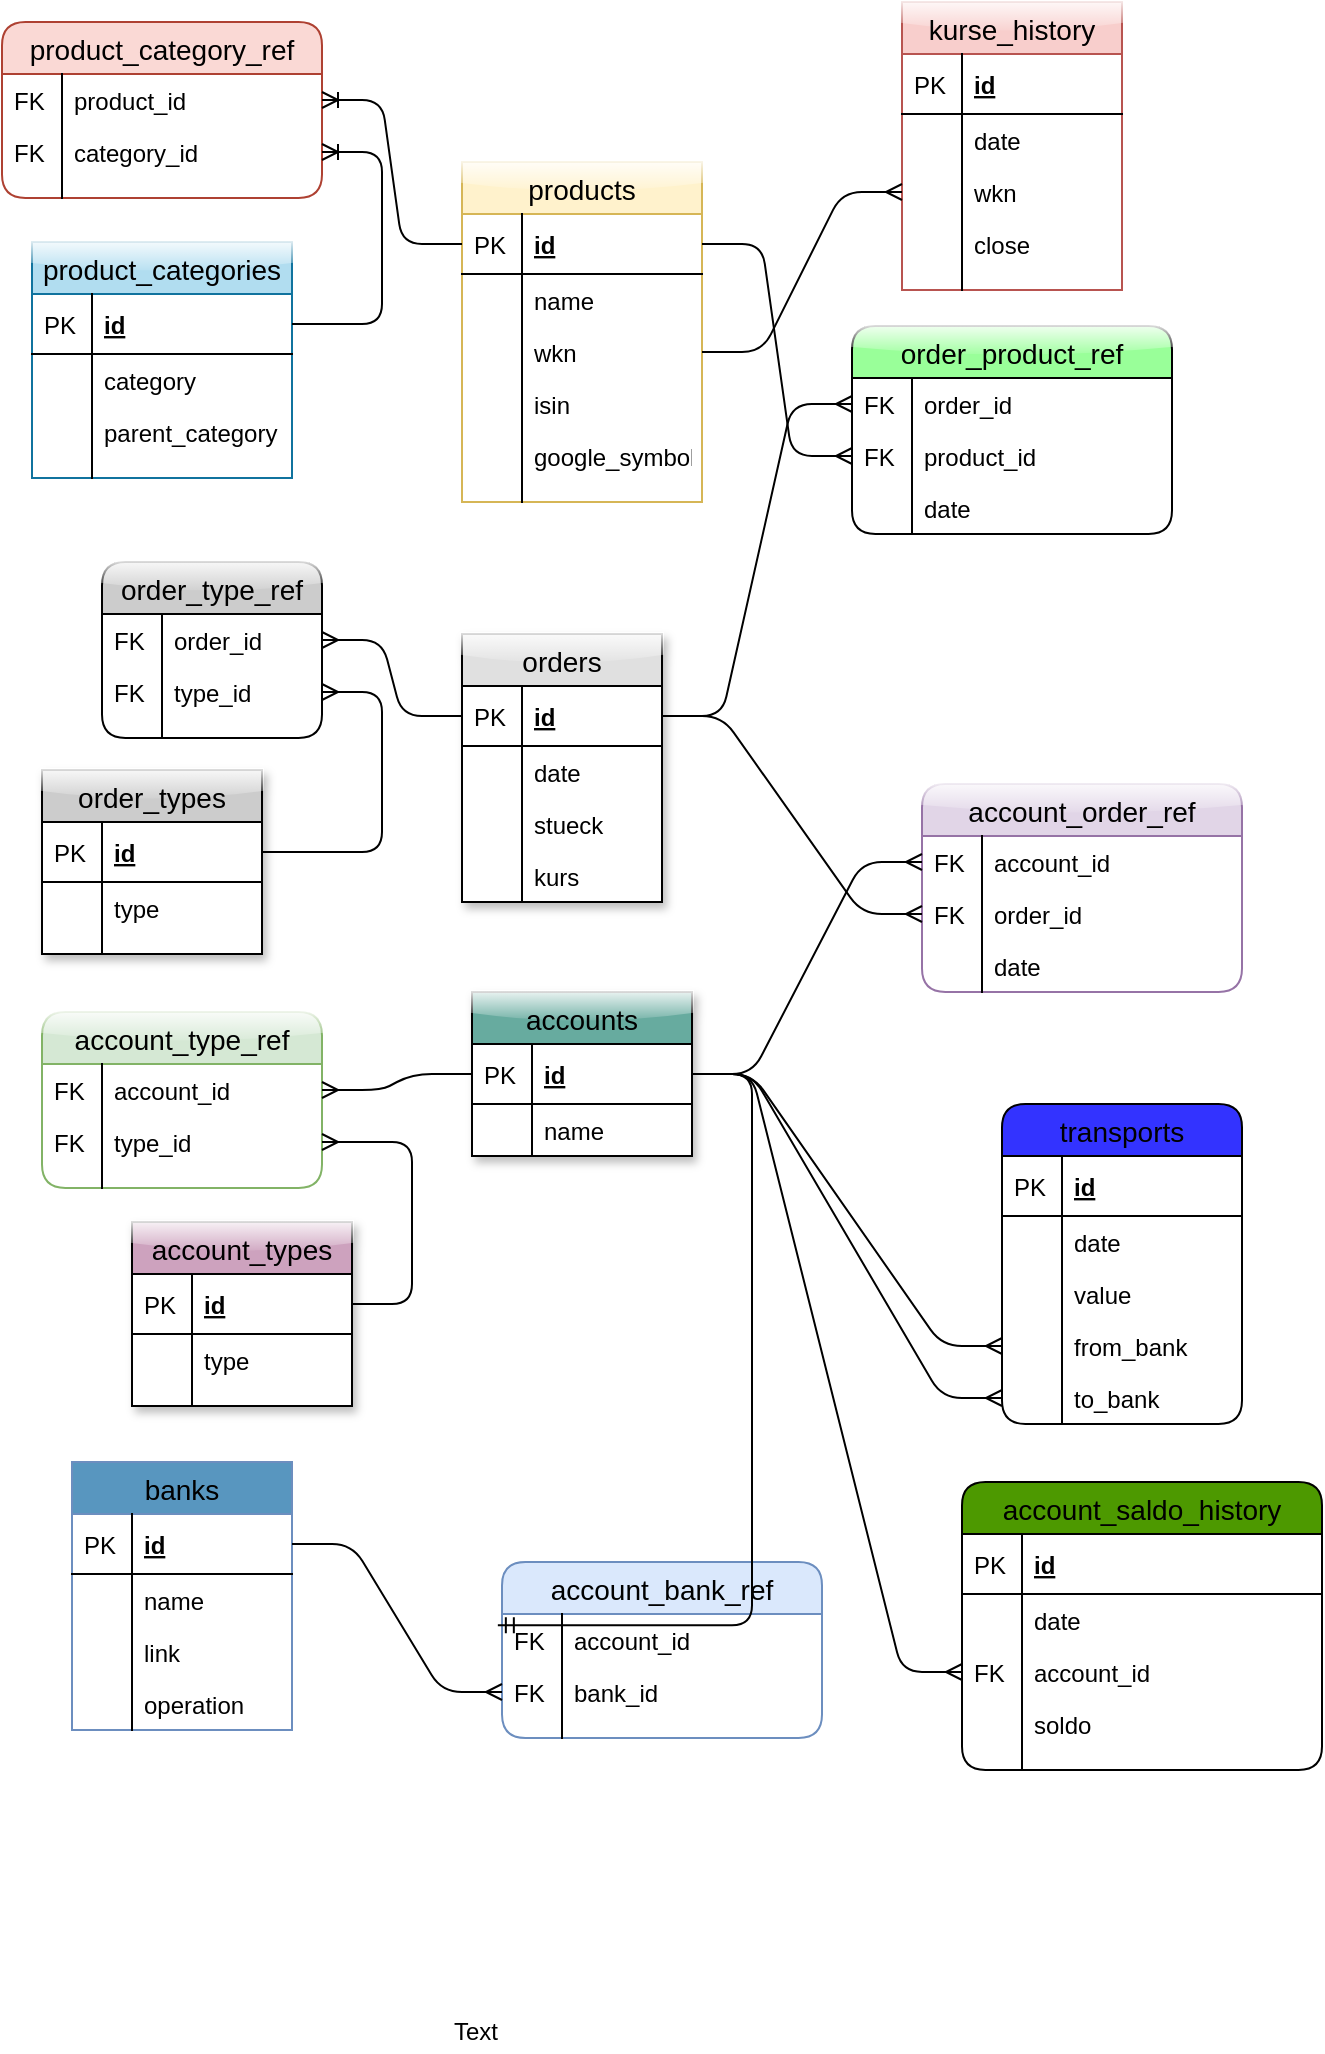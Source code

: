 <mxfile version="12.2.4" pages="1"><diagram id="6hGFLwfOUW9BJ-s0fimq" name="All tables"><mxGraphModel dx="1702" dy="445" grid="1" gridSize="10" guides="1" tooltips="1" connect="1" arrows="1" fold="1" page="1" pageScale="1" pageWidth="827" pageHeight="1169" math="0" shadow="0"><root><mxCell id="0"/><mxCell id="1" parent="0"/><mxCell id="2" value="products" style="swimlane;fontStyle=0;childLayout=stackLayout;horizontal=1;startSize=26;horizontalStack=0;resizeParent=1;resizeParentMax=0;resizeLast=0;collapsible=1;marginBottom=0;align=center;fontSize=14;fillColor=#fff2cc;strokeColor=#d6b656;glass=1;" parent="1" vertex="1"><mxGeometry x="-510" y="100" width="120" height="170" as="geometry"/></mxCell><mxCell id="3" value="id" style="shape=partialRectangle;top=0;left=0;right=0;bottom=1;align=left;verticalAlign=middle;fillColor=none;spacingLeft=34;spacingRight=4;overflow=hidden;rotatable=0;points=[[0,0.5],[1,0.5]];portConstraint=eastwest;dropTarget=0;fontStyle=5;fontSize=12;" parent="2" vertex="1"><mxGeometry y="26" width="120" height="30" as="geometry"/></mxCell><mxCell id="4" value="PK" style="shape=partialRectangle;top=0;left=0;bottom=0;fillColor=none;align=left;verticalAlign=middle;spacingLeft=4;spacingRight=4;overflow=hidden;rotatable=0;points=[];portConstraint=eastwest;part=1;fontSize=12;" parent="3" vertex="1" connectable="0"><mxGeometry width="30" height="30" as="geometry"/></mxCell><mxCell id="5" value="name" style="shape=partialRectangle;top=0;left=0;right=0;bottom=0;align=left;verticalAlign=top;fillColor=none;spacingLeft=34;spacingRight=4;overflow=hidden;rotatable=0;points=[[0,0.5],[1,0.5]];portConstraint=eastwest;dropTarget=0;fontSize=12;" parent="2" vertex="1"><mxGeometry y="56" width="120" height="26" as="geometry"/></mxCell><mxCell id="6" value="" style="shape=partialRectangle;top=0;left=0;bottom=0;fillColor=none;align=left;verticalAlign=top;spacingLeft=4;spacingRight=4;overflow=hidden;rotatable=0;points=[];portConstraint=eastwest;part=1;fontSize=12;" parent="5" vertex="1" connectable="0"><mxGeometry width="30" height="26" as="geometry"/></mxCell><mxCell id="242" value="wkn" style="shape=partialRectangle;top=0;left=0;right=0;bottom=0;align=left;verticalAlign=top;fillColor=none;spacingLeft=34;spacingRight=4;overflow=hidden;rotatable=0;points=[[0,0.5],[1,0.5]];portConstraint=eastwest;dropTarget=0;fontSize=12;" parent="2" vertex="1"><mxGeometry y="82" width="120" height="26" as="geometry"/></mxCell><mxCell id="243" value="" style="shape=partialRectangle;top=0;left=0;bottom=0;fillColor=none;align=left;verticalAlign=top;spacingLeft=4;spacingRight=4;overflow=hidden;rotatable=0;points=[];portConstraint=eastwest;part=1;fontSize=12;" parent="242" vertex="1" connectable="0"><mxGeometry width="30" height="26" as="geometry"/></mxCell><mxCell id="7" value="isin" style="shape=partialRectangle;top=0;left=0;right=0;bottom=0;align=left;verticalAlign=top;fillColor=none;spacingLeft=34;spacingRight=4;overflow=hidden;rotatable=0;points=[[0,0.5],[1,0.5]];portConstraint=eastwest;dropTarget=0;fontSize=12;" parent="2" vertex="1"><mxGeometry y="108" width="120" height="26" as="geometry"/></mxCell><mxCell id="8" value="" style="shape=partialRectangle;top=0;left=0;bottom=0;fillColor=none;align=left;verticalAlign=top;spacingLeft=4;spacingRight=4;overflow=hidden;rotatable=0;points=[];portConstraint=eastwest;part=1;fontSize=12;" parent="7" vertex="1" connectable="0"><mxGeometry width="30" height="26" as="geometry"/></mxCell><mxCell id="9" value="google_symbol" style="shape=partialRectangle;top=0;left=0;right=0;bottom=0;align=left;verticalAlign=top;fillColor=none;spacingLeft=34;spacingRight=4;overflow=hidden;rotatable=0;points=[[0,0.5],[1,0.5]];portConstraint=eastwest;dropTarget=0;fontSize=12;" parent="2" vertex="1"><mxGeometry y="134" width="120" height="26" as="geometry"/></mxCell><mxCell id="10" value="" style="shape=partialRectangle;top=0;left=0;bottom=0;fillColor=none;align=left;verticalAlign=top;spacingLeft=4;spacingRight=4;overflow=hidden;rotatable=0;points=[];portConstraint=eastwest;part=1;fontSize=12;" parent="9" vertex="1" connectable="0"><mxGeometry width="30" height="26" as="geometry"/></mxCell><mxCell id="11" value="" style="shape=partialRectangle;top=0;left=0;right=0;bottom=0;align=left;verticalAlign=top;fillColor=none;spacingLeft=34;spacingRight=4;overflow=hidden;rotatable=0;points=[[0,0.5],[1,0.5]];portConstraint=eastwest;dropTarget=0;fontSize=12;" parent="2" vertex="1"><mxGeometry y="160" width="120" height="10" as="geometry"/></mxCell><mxCell id="12" value="" style="shape=partialRectangle;top=0;left=0;bottom=0;fillColor=none;align=left;verticalAlign=top;spacingLeft=4;spacingRight=4;overflow=hidden;rotatable=0;points=[];portConstraint=eastwest;part=1;fontSize=12;" parent="11" vertex="1" connectable="0"><mxGeometry width="30" height="10" as="geometry"/></mxCell><mxCell id="22" value="product_categories" style="swimlane;fontStyle=0;childLayout=stackLayout;horizontal=1;startSize=26;fillColor=#b1ddf0;horizontalStack=0;resizeParent=1;resizeParentMax=0;resizeLast=0;collapsible=1;marginBottom=0;swimlaneFillColor=#ffffff;align=center;fontSize=14;strokeColor=#10739e;glass=1;" parent="1" vertex="1"><mxGeometry x="-725" y="140" width="130" height="118" as="geometry"/></mxCell><mxCell id="23" value="id" style="shape=partialRectangle;top=0;left=0;right=0;bottom=1;align=left;verticalAlign=middle;fillColor=none;spacingLeft=34;spacingRight=4;overflow=hidden;rotatable=0;points=[[0,0.5],[1,0.5]];portConstraint=eastwest;dropTarget=0;fontStyle=5;fontSize=12;" parent="22" vertex="1"><mxGeometry y="26" width="130" height="30" as="geometry"/></mxCell><mxCell id="24" value="PK" style="shape=partialRectangle;top=0;left=0;bottom=0;fillColor=none;align=left;verticalAlign=middle;spacingLeft=4;spacingRight=4;overflow=hidden;rotatable=0;points=[];portConstraint=eastwest;part=1;fontSize=12;" parent="23" vertex="1" connectable="0"><mxGeometry width="30" height="30" as="geometry"/></mxCell><mxCell id="25" value="category" style="shape=partialRectangle;top=0;left=0;right=0;bottom=0;align=left;verticalAlign=top;fillColor=none;spacingLeft=34;spacingRight=4;overflow=hidden;rotatable=0;points=[[0,0.5],[1,0.5]];portConstraint=eastwest;dropTarget=0;fontSize=12;" parent="22" vertex="1"><mxGeometry y="56" width="130" height="26" as="geometry"/></mxCell><mxCell id="26" value="" style="shape=partialRectangle;top=0;left=0;bottom=0;fillColor=none;align=left;verticalAlign=top;spacingLeft=4;spacingRight=4;overflow=hidden;rotatable=0;points=[];portConstraint=eastwest;part=1;fontSize=12;" parent="25" vertex="1" connectable="0"><mxGeometry width="30" height="26" as="geometry"/></mxCell><mxCell id="27" value="parent_category" style="shape=partialRectangle;top=0;left=0;right=0;bottom=0;align=left;verticalAlign=top;fillColor=none;spacingLeft=34;spacingRight=4;overflow=hidden;rotatable=0;points=[[0,0.5],[1,0.5]];portConstraint=eastwest;dropTarget=0;fontSize=12;" parent="22" vertex="1"><mxGeometry y="82" width="130" height="26" as="geometry"/></mxCell><mxCell id="28" value="" style="shape=partialRectangle;top=0;left=0;bottom=0;fillColor=none;align=left;verticalAlign=top;spacingLeft=4;spacingRight=4;overflow=hidden;rotatable=0;points=[];portConstraint=eastwest;part=1;fontSize=12;" parent="27" vertex="1" connectable="0"><mxGeometry width="30" height="26" as="geometry"/></mxCell><mxCell id="31" value="" style="shape=partialRectangle;top=0;left=0;right=0;bottom=0;align=left;verticalAlign=top;fillColor=none;spacingLeft=34;spacingRight=4;overflow=hidden;rotatable=0;points=[[0,0.5],[1,0.5]];portConstraint=eastwest;dropTarget=0;fontSize=12;" parent="22" vertex="1"><mxGeometry y="108" width="130" height="10" as="geometry"/></mxCell><mxCell id="32" value="" style="shape=partialRectangle;top=0;left=0;bottom=0;fillColor=none;align=left;verticalAlign=top;spacingLeft=4;spacingRight=4;overflow=hidden;rotatable=0;points=[];portConstraint=eastwest;part=1;fontSize=12;" parent="31" vertex="1" connectable="0"><mxGeometry width="30" height="10" as="geometry"/></mxCell><mxCell id="64" value="product_category_ref" style="swimlane;fontStyle=0;childLayout=stackLayout;horizontal=1;startSize=26;fillColor=#fad9d5;horizontalStack=0;resizeParent=1;resizeParentMax=0;resizeLast=0;collapsible=1;marginBottom=0;swimlaneFillColor=#ffffff;align=center;fontSize=14;rounded=1;comic=0;strokeColor=#ae4132;" parent="1" vertex="1"><mxGeometry x="-740" y="30" width="160" height="88" as="geometry"/></mxCell><mxCell id="67" value="product_id" style="shape=partialRectangle;top=0;left=0;right=0;bottom=0;align=left;verticalAlign=top;fillColor=none;spacingLeft=34;spacingRight=4;overflow=hidden;rotatable=0;points=[[0,0.5],[1,0.5]];portConstraint=eastwest;dropTarget=0;fontSize=12;" parent="64" vertex="1"><mxGeometry y="26" width="160" height="26" as="geometry"/></mxCell><mxCell id="68" value="FK" style="shape=partialRectangle;top=0;left=0;bottom=0;fillColor=none;align=left;verticalAlign=top;spacingLeft=4;spacingRight=4;overflow=hidden;rotatable=0;points=[];portConstraint=eastwest;part=1;fontSize=12;" parent="67" vertex="1" connectable="0"><mxGeometry width="30" height="26" as="geometry"/></mxCell><mxCell id="69" value="category_id" style="shape=partialRectangle;top=0;left=0;right=0;bottom=0;align=left;verticalAlign=top;fillColor=none;spacingLeft=34;spacingRight=4;overflow=hidden;rotatable=0;points=[[0,0.5],[1,0.5]];portConstraint=eastwest;dropTarget=0;fontSize=12;" parent="64" vertex="1"><mxGeometry y="52" width="160" height="26" as="geometry"/></mxCell><mxCell id="70" value="FK" style="shape=partialRectangle;top=0;left=0;bottom=0;fillColor=none;align=left;verticalAlign=top;spacingLeft=4;spacingRight=4;overflow=hidden;rotatable=0;points=[];portConstraint=eastwest;part=1;fontSize=12;" parent="69" vertex="1" connectable="0"><mxGeometry width="30" height="26" as="geometry"/></mxCell><mxCell id="73" value="" style="shape=partialRectangle;top=0;left=0;right=0;bottom=0;align=left;verticalAlign=top;fillColor=none;spacingLeft=34;spacingRight=4;overflow=hidden;rotatable=0;points=[[0,0.5],[1,0.5]];portConstraint=eastwest;dropTarget=0;fontSize=12;" parent="64" vertex="1"><mxGeometry y="78" width="160" height="10" as="geometry"/></mxCell><mxCell id="74" value="" style="shape=partialRectangle;top=0;left=0;bottom=0;fillColor=none;align=left;verticalAlign=top;spacingLeft=4;spacingRight=4;overflow=hidden;rotatable=0;points=[];portConstraint=eastwest;part=1;fontSize=12;" parent="73" vertex="1" connectable="0"><mxGeometry width="30" height="10" as="geometry"/></mxCell><mxCell id="77" value="" style="edgeStyle=entityRelationEdgeStyle;fontSize=12;html=1;endArrow=ERoneToMany;" parent="1" source="23" target="69" edge="1"><mxGeometry width="100" height="100" relative="1" as="geometry"><mxPoint x="-690" y="730" as="sourcePoint"/><mxPoint x="-590" y="630" as="targetPoint"/></mxGeometry></mxCell><mxCell id="79" value="" style="edgeStyle=entityRelationEdgeStyle;fontSize=12;html=1;endArrow=ERoneToMany;" parent="1" source="3" target="67" edge="1"><mxGeometry width="100" height="100" relative="1" as="geometry"><mxPoint x="-550" y="350" as="sourcePoint"/><mxPoint x="-450" y="250" as="targetPoint"/></mxGeometry></mxCell><mxCell id="121" value="orders" style="swimlane;fontStyle=0;childLayout=stackLayout;horizontal=1;startSize=26;fillColor=#e0e0e0;horizontalStack=0;resizeParent=1;resizeParentMax=0;resizeLast=0;collapsible=1;marginBottom=0;swimlaneFillColor=#ffffff;align=center;fontSize=14;rounded=0;glass=1;comic=0;shadow=1;" parent="1" vertex="1"><mxGeometry x="-510" y="336" width="100" height="134" as="geometry"/></mxCell><mxCell id="122" value="id" style="shape=partialRectangle;top=0;left=0;right=0;bottom=1;align=left;verticalAlign=middle;fillColor=none;spacingLeft=34;spacingRight=4;overflow=hidden;rotatable=0;points=[[0,0.5],[1,0.5]];portConstraint=eastwest;dropTarget=0;fontStyle=5;fontSize=12;" parent="121" vertex="1"><mxGeometry y="26" width="100" height="30" as="geometry"/></mxCell><mxCell id="123" value="PK" style="shape=partialRectangle;top=0;left=0;bottom=0;fillColor=none;align=left;verticalAlign=middle;spacingLeft=4;spacingRight=4;overflow=hidden;rotatable=0;points=[];portConstraint=eastwest;part=1;fontSize=12;" parent="122" vertex="1" connectable="0"><mxGeometry width="30" height="30" as="geometry"/></mxCell><mxCell id="124" value="date" style="shape=partialRectangle;top=0;left=0;right=0;bottom=0;align=left;verticalAlign=top;fillColor=none;spacingLeft=34;spacingRight=4;overflow=hidden;rotatable=0;points=[[0,0.5],[1,0.5]];portConstraint=eastwest;dropTarget=0;fontSize=12;" parent="121" vertex="1"><mxGeometry y="56" width="100" height="26" as="geometry"/></mxCell><mxCell id="125" value="" style="shape=partialRectangle;top=0;left=0;bottom=0;fillColor=none;align=left;verticalAlign=top;spacingLeft=4;spacingRight=4;overflow=hidden;rotatable=0;points=[];portConstraint=eastwest;part=1;fontSize=12;" parent="124" vertex="1" connectable="0"><mxGeometry width="30" height="26" as="geometry"/></mxCell><mxCell id="126" value="stueck" style="shape=partialRectangle;top=0;left=0;right=0;bottom=0;align=left;verticalAlign=top;fillColor=none;spacingLeft=34;spacingRight=4;overflow=hidden;rotatable=0;points=[[0,0.5],[1,0.5]];portConstraint=eastwest;dropTarget=0;fontSize=12;" parent="121" vertex="1"><mxGeometry y="82" width="100" height="26" as="geometry"/></mxCell><mxCell id="127" value="" style="shape=partialRectangle;top=0;left=0;bottom=0;fillColor=none;align=left;verticalAlign=top;spacingLeft=4;spacingRight=4;overflow=hidden;rotatable=0;points=[];portConstraint=eastwest;part=1;fontSize=12;" parent="126" vertex="1" connectable="0"><mxGeometry width="30" height="26" as="geometry"/></mxCell><mxCell id="128" value="kurs" style="shape=partialRectangle;top=0;left=0;right=0;bottom=0;align=left;verticalAlign=top;fillColor=none;spacingLeft=34;spacingRight=4;overflow=hidden;rotatable=0;points=[[0,0.5],[1,0.5]];portConstraint=eastwest;dropTarget=0;fontSize=12;" parent="121" vertex="1"><mxGeometry y="108" width="100" height="26" as="geometry"/></mxCell><mxCell id="129" value="" style="shape=partialRectangle;top=0;left=0;bottom=0;fillColor=none;align=left;verticalAlign=top;spacingLeft=4;spacingRight=4;overflow=hidden;rotatable=0;points=[];portConstraint=eastwest;part=1;fontSize=12;" parent="128" vertex="1" connectable="0"><mxGeometry width="30" height="26" as="geometry"/></mxCell><mxCell id="132" value="accounts" style="swimlane;fontStyle=0;childLayout=stackLayout;horizontal=1;startSize=26;fillColor=#67AB9F;horizontalStack=0;resizeParent=1;resizeParentMax=0;resizeLast=0;collapsible=1;marginBottom=0;swimlaneFillColor=#ffffff;align=center;fontSize=14;rounded=0;shadow=1;glass=1;comic=0;" parent="1" vertex="1"><mxGeometry x="-505" y="515" width="110" height="82" as="geometry"/></mxCell><mxCell id="133" value="id" style="shape=partialRectangle;top=0;left=0;right=0;bottom=1;align=left;verticalAlign=middle;fillColor=none;spacingLeft=34;spacingRight=4;overflow=hidden;rotatable=0;points=[[0,0.5],[1,0.5]];portConstraint=eastwest;dropTarget=0;fontStyle=5;fontSize=12;" parent="132" vertex="1"><mxGeometry y="26" width="110" height="30" as="geometry"/></mxCell><mxCell id="134" value="PK" style="shape=partialRectangle;top=0;left=0;bottom=0;fillColor=none;align=left;verticalAlign=middle;spacingLeft=4;spacingRight=4;overflow=hidden;rotatable=0;points=[];portConstraint=eastwest;part=1;fontSize=12;" parent="133" vertex="1" connectable="0"><mxGeometry width="30" height="30" as="geometry"/></mxCell><mxCell id="135" value="name" style="shape=partialRectangle;top=0;left=0;right=0;bottom=0;align=left;verticalAlign=top;fillColor=none;spacingLeft=34;spacingRight=4;overflow=hidden;rotatable=0;points=[[0,0.5],[1,0.5]];portConstraint=eastwest;dropTarget=0;fontSize=12;" parent="132" vertex="1"><mxGeometry y="56" width="110" height="26" as="geometry"/></mxCell><mxCell id="136" value="" style="shape=partialRectangle;top=0;left=0;bottom=0;fillColor=none;align=left;verticalAlign=top;spacingLeft=4;spacingRight=4;overflow=hidden;rotatable=0;points=[];portConstraint=eastwest;part=1;fontSize=12;" parent="135" vertex="1" connectable="0"><mxGeometry width="30" height="26" as="geometry"/></mxCell><mxCell id="143" value="account_types" style="swimlane;fontStyle=0;childLayout=stackLayout;horizontal=1;startSize=26;fillColor=#CDA2BE;horizontalStack=0;resizeParent=1;resizeParentMax=0;resizeLast=0;collapsible=1;marginBottom=0;swimlaneFillColor=#ffffff;align=center;fontSize=14;rounded=0;shadow=1;glass=1;comic=0;" parent="1" vertex="1"><mxGeometry x="-675" y="630" width="110" height="92" as="geometry"/></mxCell><mxCell id="144" value="id" style="shape=partialRectangle;top=0;left=0;right=0;bottom=1;align=left;verticalAlign=middle;fillColor=none;spacingLeft=34;spacingRight=4;overflow=hidden;rotatable=0;points=[[0,0.5],[1,0.5]];portConstraint=eastwest;dropTarget=0;fontStyle=5;fontSize=12;" parent="143" vertex="1"><mxGeometry y="26" width="110" height="30" as="geometry"/></mxCell><mxCell id="145" value="PK" style="shape=partialRectangle;top=0;left=0;bottom=0;fillColor=none;align=left;verticalAlign=middle;spacingLeft=4;spacingRight=4;overflow=hidden;rotatable=0;points=[];portConstraint=eastwest;part=1;fontSize=12;" parent="144" vertex="1" connectable="0"><mxGeometry width="30" height="30" as="geometry"/></mxCell><mxCell id="146" value="type" style="shape=partialRectangle;top=0;left=0;right=0;bottom=0;align=left;verticalAlign=top;fillColor=none;spacingLeft=34;spacingRight=4;overflow=hidden;rotatable=0;points=[[0,0.5],[1,0.5]];portConstraint=eastwest;dropTarget=0;fontSize=12;" parent="143" vertex="1"><mxGeometry y="56" width="110" height="26" as="geometry"/></mxCell><mxCell id="147" value="" style="shape=partialRectangle;top=0;left=0;bottom=0;fillColor=none;align=left;verticalAlign=top;spacingLeft=4;spacingRight=4;overflow=hidden;rotatable=0;points=[];portConstraint=eastwest;part=1;fontSize=12;" parent="146" vertex="1" connectable="0"><mxGeometry width="30" height="26" as="geometry"/></mxCell><mxCell id="152" value="" style="shape=partialRectangle;top=0;left=0;right=0;bottom=0;align=left;verticalAlign=top;fillColor=none;spacingLeft=34;spacingRight=4;overflow=hidden;rotatable=0;points=[[0,0.5],[1,0.5]];portConstraint=eastwest;dropTarget=0;fontSize=12;" parent="143" vertex="1"><mxGeometry y="82" width="110" height="10" as="geometry"/></mxCell><mxCell id="153" value="" style="shape=partialRectangle;top=0;left=0;bottom=0;fillColor=none;align=left;verticalAlign=top;spacingLeft=4;spacingRight=4;overflow=hidden;rotatable=0;points=[];portConstraint=eastwest;part=1;fontSize=12;" parent="152" vertex="1" connectable="0"><mxGeometry width="30" height="10" as="geometry"/></mxCell><mxCell id="154" value="order_types" style="swimlane;fontStyle=0;childLayout=stackLayout;horizontal=1;startSize=26;fillColor=#CCCCCC;horizontalStack=0;resizeParent=1;resizeParentMax=0;resizeLast=0;collapsible=1;marginBottom=0;swimlaneFillColor=#ffffff;align=center;fontSize=14;rounded=0;shadow=1;glass=1;comic=0;" parent="1" vertex="1"><mxGeometry x="-720" y="404" width="110" height="92" as="geometry"/></mxCell><mxCell id="155" value="id" style="shape=partialRectangle;top=0;left=0;right=0;bottom=1;align=left;verticalAlign=middle;fillColor=none;spacingLeft=34;spacingRight=4;overflow=hidden;rotatable=0;points=[[0,0.5],[1,0.5]];portConstraint=eastwest;dropTarget=0;fontStyle=5;fontSize=12;" parent="154" vertex="1"><mxGeometry y="26" width="110" height="30" as="geometry"/></mxCell><mxCell id="156" value="PK" style="shape=partialRectangle;top=0;left=0;bottom=0;fillColor=none;align=left;verticalAlign=middle;spacingLeft=4;spacingRight=4;overflow=hidden;rotatable=0;points=[];portConstraint=eastwest;part=1;fontSize=12;" parent="155" vertex="1" connectable="0"><mxGeometry width="30" height="30" as="geometry"/></mxCell><mxCell id="157" value="type" style="shape=partialRectangle;top=0;left=0;right=0;bottom=0;align=left;verticalAlign=top;fillColor=none;spacingLeft=34;spacingRight=4;overflow=hidden;rotatable=0;points=[[0,0.5],[1,0.5]];portConstraint=eastwest;dropTarget=0;fontSize=12;" parent="154" vertex="1"><mxGeometry y="56" width="110" height="26" as="geometry"/></mxCell><mxCell id="158" value="" style="shape=partialRectangle;top=0;left=0;bottom=0;fillColor=none;align=left;verticalAlign=top;spacingLeft=4;spacingRight=4;overflow=hidden;rotatable=0;points=[];portConstraint=eastwest;part=1;fontSize=12;" parent="157" vertex="1" connectable="0"><mxGeometry width="30" height="26" as="geometry"/></mxCell><mxCell id="163" value="" style="shape=partialRectangle;top=0;left=0;right=0;bottom=0;align=left;verticalAlign=top;fillColor=none;spacingLeft=34;spacingRight=4;overflow=hidden;rotatable=0;points=[[0,0.5],[1,0.5]];portConstraint=eastwest;dropTarget=0;fontSize=12;" parent="154" vertex="1"><mxGeometry y="82" width="110" height="10" as="geometry"/></mxCell><mxCell id="164" value="" style="shape=partialRectangle;top=0;left=0;bottom=0;fillColor=none;align=left;verticalAlign=top;spacingLeft=4;spacingRight=4;overflow=hidden;rotatable=0;points=[];portConstraint=eastwest;part=1;fontSize=12;" parent="163" vertex="1" connectable="0"><mxGeometry width="30" height="10" as="geometry"/></mxCell><mxCell id="175" value="order_product_ref" style="swimlane;fontStyle=0;childLayout=stackLayout;horizontal=1;startSize=26;fillColor=#99FF99;horizontalStack=0;resizeParent=1;resizeParentMax=0;resizeLast=0;collapsible=1;marginBottom=0;swimlaneFillColor=#ffffff;align=center;fontSize=14;rounded=1;glass=1;" parent="1" vertex="1"><mxGeometry x="-315" y="182" width="160" height="104" as="geometry"/></mxCell><mxCell id="180" value="order_id" style="shape=partialRectangle;top=0;left=0;right=0;bottom=0;align=left;verticalAlign=top;fillColor=none;spacingLeft=34;spacingRight=4;overflow=hidden;rotatable=0;points=[[0,0.5],[1,0.5]];portConstraint=eastwest;dropTarget=0;fontSize=12;" parent="175" vertex="1"><mxGeometry y="26" width="160" height="26" as="geometry"/></mxCell><mxCell id="181" value="FK" style="shape=partialRectangle;top=0;left=0;bottom=0;fillColor=none;align=left;verticalAlign=top;spacingLeft=4;spacingRight=4;overflow=hidden;rotatable=0;points=[];portConstraint=eastwest;part=1;fontSize=12;" parent="180" vertex="1" connectable="0"><mxGeometry width="30" height="26" as="geometry"/></mxCell><mxCell id="182" value="product_id" style="shape=partialRectangle;top=0;left=0;right=0;bottom=0;align=left;verticalAlign=top;fillColor=none;spacingLeft=34;spacingRight=4;overflow=hidden;rotatable=0;points=[[0,0.5],[1,0.5]];portConstraint=eastwest;dropTarget=0;fontSize=12;" parent="175" vertex="1"><mxGeometry y="52" width="160" height="26" as="geometry"/></mxCell><mxCell id="183" value="FK" style="shape=partialRectangle;top=0;left=0;bottom=0;fillColor=none;align=left;verticalAlign=top;spacingLeft=4;spacingRight=4;overflow=hidden;rotatable=0;points=[];portConstraint=eastwest;part=1;fontSize=12;" parent="182" vertex="1" connectable="0"><mxGeometry width="30" height="26" as="geometry"/></mxCell><mxCell id="306" value="date" style="shape=partialRectangle;top=0;left=0;right=0;bottom=0;align=left;verticalAlign=top;fillColor=none;spacingLeft=34;spacingRight=4;overflow=hidden;rotatable=0;points=[[0,0.5],[1,0.5]];portConstraint=eastwest;dropTarget=0;fontSize=12;" parent="175" vertex="1"><mxGeometry y="78" width="160" height="26" as="geometry"/></mxCell><mxCell id="307" value="" style="shape=partialRectangle;top=0;left=0;bottom=0;fillColor=none;align=left;verticalAlign=top;spacingLeft=4;spacingRight=4;overflow=hidden;rotatable=0;points=[];portConstraint=eastwest;part=1;fontSize=12;" parent="306" vertex="1" connectable="0"><mxGeometry width="30" height="26" as="geometry"/></mxCell><mxCell id="188" value="" style="edgeStyle=entityRelationEdgeStyle;fontSize=12;html=1;endArrow=ERmany;" parent="1" source="3" target="182" edge="1"><mxGeometry width="100" height="100" relative="1" as="geometry"><mxPoint x="-740" y="820" as="sourcePoint"/><mxPoint x="-640" y="720" as="targetPoint"/></mxGeometry></mxCell><mxCell id="189" value="" style="edgeStyle=entityRelationEdgeStyle;fontSize=12;html=1;endArrow=ERmany;" parent="1" source="122" target="180" edge="1"><mxGeometry width="100" height="100" relative="1" as="geometry"><mxPoint x="-740" y="820" as="sourcePoint"/><mxPoint x="-640" y="720" as="targetPoint"/></mxGeometry></mxCell><mxCell id="190" value="order_type_ref" style="swimlane;fontStyle=0;childLayout=stackLayout;horizontal=1;startSize=26;fillColor=#CCCCCC;horizontalStack=0;resizeParent=1;resizeParentMax=0;resizeLast=0;collapsible=1;marginBottom=0;swimlaneFillColor=#ffffff;align=center;fontSize=14;rounded=1;shadow=0;glass=1;" parent="1" vertex="1"><mxGeometry x="-690" y="300" width="110" height="88" as="geometry"/></mxCell><mxCell id="193" value="order_id" style="shape=partialRectangle;top=0;left=0;right=0;bottom=0;align=left;verticalAlign=top;fillColor=none;spacingLeft=34;spacingRight=4;overflow=hidden;rotatable=0;points=[[0,0.5],[1,0.5]];portConstraint=eastwest;dropTarget=0;fontSize=12;" parent="190" vertex="1"><mxGeometry y="26" width="110" height="26" as="geometry"/></mxCell><mxCell id="194" value="FK" style="shape=partialRectangle;top=0;left=0;bottom=0;fillColor=none;align=left;verticalAlign=top;spacingLeft=4;spacingRight=4;overflow=hidden;rotatable=0;points=[];portConstraint=eastwest;part=1;fontSize=12;" parent="193" vertex="1" connectable="0"><mxGeometry width="30" height="26" as="geometry"/></mxCell><mxCell id="195" value="type_id" style="shape=partialRectangle;top=0;left=0;right=0;bottom=0;align=left;verticalAlign=top;fillColor=none;spacingLeft=34;spacingRight=4;overflow=hidden;rotatable=0;points=[[0,0.5],[1,0.5]];portConstraint=eastwest;dropTarget=0;fontSize=12;" parent="190" vertex="1"><mxGeometry y="52" width="110" height="26" as="geometry"/></mxCell><mxCell id="196" value="FK" style="shape=partialRectangle;top=0;left=0;bottom=0;fillColor=none;align=left;verticalAlign=top;spacingLeft=4;spacingRight=4;overflow=hidden;rotatable=0;points=[];portConstraint=eastwest;part=1;fontSize=12;" parent="195" vertex="1" connectable="0"><mxGeometry width="30" height="26" as="geometry"/></mxCell><mxCell id="199" value="" style="shape=partialRectangle;top=0;left=0;right=0;bottom=0;align=left;verticalAlign=top;fillColor=none;spacingLeft=34;spacingRight=4;overflow=hidden;rotatable=0;points=[[0,0.5],[1,0.5]];portConstraint=eastwest;dropTarget=0;fontSize=12;" parent="190" vertex="1"><mxGeometry y="78" width="110" height="10" as="geometry"/></mxCell><mxCell id="200" value="" style="shape=partialRectangle;top=0;left=0;bottom=0;fillColor=none;align=left;verticalAlign=top;spacingLeft=4;spacingRight=4;overflow=hidden;rotatable=0;points=[];portConstraint=eastwest;part=1;fontSize=12;" parent="199" vertex="1" connectable="0"><mxGeometry width="30" height="10" as="geometry"/></mxCell><mxCell id="201" value="" style="edgeStyle=entityRelationEdgeStyle;fontSize=12;html=1;endArrow=ERmany;" parent="1" source="122" target="193" edge="1"><mxGeometry width="100" height="100" relative="1" as="geometry"><mxPoint x="-740" y="820" as="sourcePoint"/><mxPoint x="-640" y="720" as="targetPoint"/></mxGeometry></mxCell><mxCell id="202" value="" style="edgeStyle=entityRelationEdgeStyle;fontSize=12;html=1;endArrow=ERmany;" parent="1" source="155" target="195" edge="1"><mxGeometry width="100" height="100" relative="1" as="geometry"><mxPoint x="-740" y="820" as="sourcePoint"/><mxPoint x="-640" y="720" as="targetPoint"/></mxGeometry></mxCell><mxCell id="203" value="account_type_ref" style="swimlane;fontStyle=0;childLayout=stackLayout;horizontal=1;startSize=26;fillColor=#d5e8d4;horizontalStack=0;resizeParent=1;resizeParentMax=0;resizeLast=0;collapsible=1;marginBottom=0;swimlaneFillColor=#ffffff;align=center;fontSize=14;rounded=1;shadow=0;glass=1;strokeColor=#82b366;" parent="1" vertex="1"><mxGeometry x="-720" y="525" width="140" height="88" as="geometry"/></mxCell><mxCell id="206" value="account_id" style="shape=partialRectangle;top=0;left=0;right=0;bottom=0;align=left;verticalAlign=top;fillColor=none;spacingLeft=34;spacingRight=4;overflow=hidden;rotatable=0;points=[[0,0.5],[1,0.5]];portConstraint=eastwest;dropTarget=0;fontSize=12;" parent="203" vertex="1"><mxGeometry y="26" width="140" height="26" as="geometry"/></mxCell><mxCell id="207" value="FK" style="shape=partialRectangle;top=0;left=0;bottom=0;fillColor=none;align=left;verticalAlign=top;spacingLeft=4;spacingRight=4;overflow=hidden;rotatable=0;points=[];portConstraint=eastwest;part=1;fontSize=12;" parent="206" vertex="1" connectable="0"><mxGeometry width="30" height="26" as="geometry"/></mxCell><mxCell id="208" value="type_id" style="shape=partialRectangle;top=0;left=0;right=0;bottom=0;align=left;verticalAlign=top;fillColor=none;spacingLeft=34;spacingRight=4;overflow=hidden;rotatable=0;points=[[0,0.5],[1,0.5]];portConstraint=eastwest;dropTarget=0;fontSize=12;" parent="203" vertex="1"><mxGeometry y="52" width="140" height="26" as="geometry"/></mxCell><mxCell id="209" value="FK" style="shape=partialRectangle;top=0;left=0;bottom=0;fillColor=none;align=left;verticalAlign=top;spacingLeft=4;spacingRight=4;overflow=hidden;rotatable=0;points=[];portConstraint=eastwest;part=1;fontSize=12;" parent="208" vertex="1" connectable="0"><mxGeometry width="30" height="26" as="geometry"/></mxCell><mxCell id="212" value="" style="shape=partialRectangle;top=0;left=0;right=0;bottom=0;align=left;verticalAlign=top;fillColor=none;spacingLeft=34;spacingRight=4;overflow=hidden;rotatable=0;points=[[0,0.5],[1,0.5]];portConstraint=eastwest;dropTarget=0;fontSize=12;" parent="203" vertex="1"><mxGeometry y="78" width="140" height="10" as="geometry"/></mxCell><mxCell id="213" value="" style="shape=partialRectangle;top=0;left=0;bottom=0;fillColor=none;align=left;verticalAlign=top;spacingLeft=4;spacingRight=4;overflow=hidden;rotatable=0;points=[];portConstraint=eastwest;part=1;fontSize=12;" parent="212" vertex="1" connectable="0"><mxGeometry width="30" height="10" as="geometry"/></mxCell><mxCell id="214" value="" style="edgeStyle=entityRelationEdgeStyle;fontSize=12;html=1;endArrow=ERmany;" parent="1" source="133" target="206" edge="1"><mxGeometry width="100" height="100" relative="1" as="geometry"><mxPoint x="-740" y="860" as="sourcePoint"/><mxPoint x="-640" y="760" as="targetPoint"/></mxGeometry></mxCell><mxCell id="215" value="" style="edgeStyle=entityRelationEdgeStyle;fontSize=12;html=1;endArrow=ERmany;" parent="1" source="144" target="208" edge="1"><mxGeometry width="100" height="100" relative="1" as="geometry"><mxPoint x="-740" y="860" as="sourcePoint"/><mxPoint x="-640" y="760" as="targetPoint"/></mxGeometry></mxCell><mxCell id="216" value="account_order_ref" style="swimlane;fontStyle=0;childLayout=stackLayout;horizontal=1;startSize=26;fillColor=#e1d5e7;horizontalStack=0;resizeParent=1;resizeParentMax=0;resizeLast=0;collapsible=1;marginBottom=0;swimlaneFillColor=#ffffff;align=center;fontSize=14;rounded=1;shadow=0;glass=1;strokeColor=#9673a6;" parent="1" vertex="1"><mxGeometry x="-280" y="411" width="160" height="104" as="geometry"/></mxCell><mxCell id="221" value="account_id" style="shape=partialRectangle;top=0;left=0;right=0;bottom=0;align=left;verticalAlign=top;fillColor=none;spacingLeft=34;spacingRight=4;overflow=hidden;rotatable=0;points=[[0,0.5],[1,0.5]];portConstraint=eastwest;dropTarget=0;fontSize=12;" parent="216" vertex="1"><mxGeometry y="26" width="160" height="26" as="geometry"/></mxCell><mxCell id="222" value="FK" style="shape=partialRectangle;top=0;left=0;bottom=0;fillColor=none;align=left;verticalAlign=top;spacingLeft=4;spacingRight=4;overflow=hidden;rotatable=0;points=[];portConstraint=eastwest;part=1;fontSize=12;" parent="221" vertex="1" connectable="0"><mxGeometry width="30" height="26" as="geometry"/></mxCell><mxCell id="223" value="order_id" style="shape=partialRectangle;top=0;left=0;right=0;bottom=0;align=left;verticalAlign=top;fillColor=none;spacingLeft=34;spacingRight=4;overflow=hidden;rotatable=0;points=[[0,0.5],[1,0.5]];portConstraint=eastwest;dropTarget=0;fontSize=12;" parent="216" vertex="1"><mxGeometry y="52" width="160" height="26" as="geometry"/></mxCell><mxCell id="224" value="FK" style="shape=partialRectangle;top=0;left=0;bottom=0;fillColor=none;align=left;verticalAlign=top;spacingLeft=4;spacingRight=4;overflow=hidden;rotatable=0;points=[];portConstraint=eastwest;part=1;fontSize=12;" parent="223" vertex="1" connectable="0"><mxGeometry width="30" height="26" as="geometry"/></mxCell><mxCell id="308" value="date" style="shape=partialRectangle;top=0;left=0;right=0;bottom=0;align=left;verticalAlign=top;fillColor=none;spacingLeft=34;spacingRight=4;overflow=hidden;rotatable=0;points=[[0,0.5],[1,0.5]];portConstraint=eastwest;dropTarget=0;fontSize=12;" parent="216" vertex="1"><mxGeometry y="78" width="160" height="26" as="geometry"/></mxCell><mxCell id="309" value="" style="shape=partialRectangle;top=0;left=0;bottom=0;fillColor=none;align=left;verticalAlign=top;spacingLeft=4;spacingRight=4;overflow=hidden;rotatable=0;points=[];portConstraint=eastwest;part=1;fontSize=12;" parent="308" vertex="1" connectable="0"><mxGeometry width="30" height="26" as="geometry"/></mxCell><mxCell id="227" value="" style="edgeStyle=entityRelationEdgeStyle;fontSize=12;html=1;endArrow=ERmany;" parent="1" source="133" target="221" edge="1"><mxGeometry width="100" height="100" relative="1" as="geometry"><mxPoint x="-740" y="860" as="sourcePoint"/><mxPoint x="-640" y="760" as="targetPoint"/></mxGeometry></mxCell><mxCell id="228" value="" style="edgeStyle=entityRelationEdgeStyle;fontSize=12;html=1;endArrow=ERmany;" parent="1" source="122" target="223" edge="1"><mxGeometry width="100" height="100" relative="1" as="geometry"><mxPoint x="-740" y="860" as="sourcePoint"/><mxPoint x="-640" y="760" as="targetPoint"/></mxGeometry></mxCell><mxCell id="231" value="kurse_history" style="swimlane;fontStyle=0;childLayout=stackLayout;horizontal=1;startSize=26;fillColor=#f8cecc;horizontalStack=0;resizeParent=1;resizeParentMax=0;resizeLast=0;collapsible=1;marginBottom=0;swimlaneFillColor=#ffffff;align=center;fontSize=14;rounded=0;shadow=0;glass=1;strokeColor=#b85450;" parent="1" vertex="1"><mxGeometry x="-290" y="20" width="110" height="144" as="geometry"/></mxCell><mxCell id="232" value="id" style="shape=partialRectangle;top=0;left=0;right=0;bottom=1;align=left;verticalAlign=middle;fillColor=none;spacingLeft=34;spacingRight=4;overflow=hidden;rotatable=0;points=[[0,0.5],[1,0.5]];portConstraint=eastwest;dropTarget=0;fontStyle=5;fontSize=12;" parent="231" vertex="1"><mxGeometry y="26" width="110" height="30" as="geometry"/></mxCell><mxCell id="233" value="PK" style="shape=partialRectangle;top=0;left=0;bottom=0;fillColor=none;align=left;verticalAlign=middle;spacingLeft=4;spacingRight=4;overflow=hidden;rotatable=0;points=[];portConstraint=eastwest;part=1;fontSize=12;" parent="232" vertex="1" connectable="0"><mxGeometry width="30" height="30" as="geometry"/></mxCell><mxCell id="234" value="date" style="shape=partialRectangle;top=0;left=0;right=0;bottom=0;align=left;verticalAlign=top;fillColor=none;spacingLeft=34;spacingRight=4;overflow=hidden;rotatable=0;points=[[0,0.5],[1,0.5]];portConstraint=eastwest;dropTarget=0;fontSize=12;" parent="231" vertex="1"><mxGeometry y="56" width="110" height="26" as="geometry"/></mxCell><mxCell id="235" value="" style="shape=partialRectangle;top=0;left=0;bottom=0;fillColor=none;align=left;verticalAlign=top;spacingLeft=4;spacingRight=4;overflow=hidden;rotatable=0;points=[];portConstraint=eastwest;part=1;fontSize=12;" parent="234" vertex="1" connectable="0"><mxGeometry width="30" height="26" as="geometry"/></mxCell><mxCell id="236" value="wkn" style="shape=partialRectangle;top=0;left=0;right=0;bottom=0;align=left;verticalAlign=top;fillColor=none;spacingLeft=34;spacingRight=4;overflow=hidden;rotatable=0;points=[[0,0.5],[1,0.5]];portConstraint=eastwest;dropTarget=0;fontSize=12;" parent="231" vertex="1"><mxGeometry y="82" width="110" height="26" as="geometry"/></mxCell><mxCell id="237" value="" style="shape=partialRectangle;top=0;left=0;bottom=0;fillColor=none;align=left;verticalAlign=top;spacingLeft=4;spacingRight=4;overflow=hidden;rotatable=0;points=[];portConstraint=eastwest;part=1;fontSize=12;" parent="236" vertex="1" connectable="0"><mxGeometry width="30" height="26" as="geometry"/></mxCell><mxCell id="238" value="close" style="shape=partialRectangle;top=0;left=0;right=0;bottom=0;align=left;verticalAlign=top;fillColor=none;spacingLeft=34;spacingRight=4;overflow=hidden;rotatable=0;points=[[0,0.5],[1,0.5]];portConstraint=eastwest;dropTarget=0;fontSize=12;" parent="231" vertex="1"><mxGeometry y="108" width="110" height="26" as="geometry"/></mxCell><mxCell id="239" value="" style="shape=partialRectangle;top=0;left=0;bottom=0;fillColor=none;align=left;verticalAlign=top;spacingLeft=4;spacingRight=4;overflow=hidden;rotatable=0;points=[];portConstraint=eastwest;part=1;fontSize=12;" parent="238" vertex="1" connectable="0"><mxGeometry width="30" height="26" as="geometry"/></mxCell><mxCell id="240" value="" style="shape=partialRectangle;top=0;left=0;right=0;bottom=0;align=left;verticalAlign=top;fillColor=none;spacingLeft=34;spacingRight=4;overflow=hidden;rotatable=0;points=[[0,0.5],[1,0.5]];portConstraint=eastwest;dropTarget=0;fontSize=12;" parent="231" vertex="1"><mxGeometry y="134" width="110" height="10" as="geometry"/></mxCell><mxCell id="241" value="" style="shape=partialRectangle;top=0;left=0;bottom=0;fillColor=none;align=left;verticalAlign=top;spacingLeft=4;spacingRight=4;overflow=hidden;rotatable=0;points=[];portConstraint=eastwest;part=1;fontSize=12;" parent="240" vertex="1" connectable="0"><mxGeometry width="30" height="10" as="geometry"/></mxCell><mxCell id="244" value="" style="edgeStyle=entityRelationEdgeStyle;fontSize=12;html=1;endArrow=ERmany;" parent="1" source="242" target="236" edge="1"><mxGeometry width="100" height="100" relative="1" as="geometry"><mxPoint x="-150" y="420" as="sourcePoint"/><mxPoint x="-50" y="320" as="targetPoint"/></mxGeometry></mxCell><mxCell id="247" value="banks" style="swimlane;fontStyle=0;childLayout=stackLayout;horizontal=1;startSize=26;fillColor=#5896BF;horizontalStack=0;resizeParent=1;resizeParentMax=0;resizeLast=0;collapsible=1;marginBottom=0;swimlaneFillColor=#ffffff;align=center;fontSize=14;strokeColor=#6c8ebf;" parent="1" vertex="1"><mxGeometry x="-705" y="750" width="110" height="134" as="geometry"/></mxCell><mxCell id="248" value="id" style="shape=partialRectangle;top=0;left=0;right=0;bottom=1;align=left;verticalAlign=middle;fillColor=none;spacingLeft=34;spacingRight=4;overflow=hidden;rotatable=0;points=[[0,0.5],[1,0.5]];portConstraint=eastwest;dropTarget=0;fontStyle=5;fontSize=12;" parent="247" vertex="1"><mxGeometry y="26" width="110" height="30" as="geometry"/></mxCell><mxCell id="249" value="PK" style="shape=partialRectangle;top=0;left=0;bottom=0;fillColor=none;align=left;verticalAlign=middle;spacingLeft=4;spacingRight=4;overflow=hidden;rotatable=0;points=[];portConstraint=eastwest;part=1;fontSize=12;" parent="248" vertex="1" connectable="0"><mxGeometry width="30" height="30" as="geometry"/></mxCell><mxCell id="250" value="name" style="shape=partialRectangle;top=0;left=0;right=0;bottom=0;align=left;verticalAlign=top;fillColor=none;spacingLeft=34;spacingRight=4;overflow=hidden;rotatable=0;points=[[0,0.5],[1,0.5]];portConstraint=eastwest;dropTarget=0;fontSize=12;" parent="247" vertex="1"><mxGeometry y="56" width="110" height="26" as="geometry"/></mxCell><mxCell id="251" value="" style="shape=partialRectangle;top=0;left=0;bottom=0;fillColor=none;align=left;verticalAlign=top;spacingLeft=4;spacingRight=4;overflow=hidden;rotatable=0;points=[];portConstraint=eastwest;part=1;fontSize=12;" parent="250" vertex="1" connectable="0"><mxGeometry width="30" height="26" as="geometry"/></mxCell><mxCell id="252" value="link" style="shape=partialRectangle;top=0;left=0;right=0;bottom=0;align=left;verticalAlign=top;fillColor=none;spacingLeft=34;spacingRight=4;overflow=hidden;rotatable=0;points=[[0,0.5],[1,0.5]];portConstraint=eastwest;dropTarget=0;fontSize=12;" parent="247" vertex="1"><mxGeometry y="82" width="110" height="26" as="geometry"/></mxCell><mxCell id="253" value="" style="shape=partialRectangle;top=0;left=0;bottom=0;fillColor=none;align=left;verticalAlign=top;spacingLeft=4;spacingRight=4;overflow=hidden;rotatable=0;points=[];portConstraint=eastwest;part=1;fontSize=12;" parent="252" vertex="1" connectable="0"><mxGeometry width="30" height="26" as="geometry"/></mxCell><mxCell id="254" value="operation" style="shape=partialRectangle;top=0;left=0;right=0;bottom=0;align=left;verticalAlign=top;fillColor=none;spacingLeft=34;spacingRight=4;overflow=hidden;rotatable=0;points=[[0,0.5],[1,0.5]];portConstraint=eastwest;dropTarget=0;fontSize=12;" parent="247" vertex="1"><mxGeometry y="108" width="110" height="26" as="geometry"/></mxCell><mxCell id="255" value="" style="shape=partialRectangle;top=0;left=0;bottom=0;fillColor=none;align=left;verticalAlign=top;spacingLeft=4;spacingRight=4;overflow=hidden;rotatable=0;points=[];portConstraint=eastwest;part=1;fontSize=12;" parent="254" vertex="1" connectable="0"><mxGeometry width="30" height="26" as="geometry"/></mxCell><mxCell id="264" value="account_bank_ref" style="swimlane;fontStyle=0;childLayout=stackLayout;horizontal=1;startSize=26;fillColor=#dae8fc;horizontalStack=0;resizeParent=1;resizeParentMax=0;resizeLast=0;collapsible=1;marginBottom=0;swimlaneFillColor=#ffffff;align=center;fontSize=14;rounded=1;strokeColor=#6c8ebf;" parent="1" vertex="1"><mxGeometry x="-490" y="800" width="160" height="88" as="geometry"/></mxCell><mxCell id="267" value="account_id" style="shape=partialRectangle;top=0;left=0;right=0;bottom=0;align=left;verticalAlign=top;fillColor=none;spacingLeft=34;spacingRight=4;overflow=hidden;rotatable=0;points=[[0,0.5],[1,0.5]];portConstraint=eastwest;dropTarget=0;fontSize=12;" parent="264" vertex="1"><mxGeometry y="26" width="160" height="26" as="geometry"/></mxCell><mxCell id="268" value="FK" style="shape=partialRectangle;top=0;left=0;bottom=0;fillColor=none;align=left;verticalAlign=top;spacingLeft=4;spacingRight=4;overflow=hidden;rotatable=0;points=[];portConstraint=eastwest;part=1;fontSize=12;" parent="267" vertex="1" connectable="0"><mxGeometry width="30" height="26" as="geometry"/></mxCell><mxCell id="269" value="bank_id" style="shape=partialRectangle;top=0;left=0;right=0;bottom=0;align=left;verticalAlign=top;fillColor=none;spacingLeft=34;spacingRight=4;overflow=hidden;rotatable=0;points=[[0,0.5],[1,0.5]];portConstraint=eastwest;dropTarget=0;fontSize=12;" parent="264" vertex="1"><mxGeometry y="52" width="160" height="26" as="geometry"/></mxCell><mxCell id="270" value="FK" style="shape=partialRectangle;top=0;left=0;bottom=0;fillColor=none;align=left;verticalAlign=top;spacingLeft=4;spacingRight=4;overflow=hidden;rotatable=0;points=[];portConstraint=eastwest;part=1;fontSize=12;" parent="269" vertex="1" connectable="0"><mxGeometry width="30" height="26" as="geometry"/></mxCell><mxCell id="273" value="" style="shape=partialRectangle;top=0;left=0;right=0;bottom=0;align=left;verticalAlign=top;fillColor=none;spacingLeft=34;spacingRight=4;overflow=hidden;rotatable=0;points=[[0,0.5],[1,0.5]];portConstraint=eastwest;dropTarget=0;fontSize=12;" parent="264" vertex="1"><mxGeometry y="78" width="160" height="10" as="geometry"/></mxCell><mxCell id="274" value="" style="shape=partialRectangle;top=0;left=0;bottom=0;fillColor=none;align=left;verticalAlign=top;spacingLeft=4;spacingRight=4;overflow=hidden;rotatable=0;points=[];portConstraint=eastwest;part=1;fontSize=12;" parent="273" vertex="1" connectable="0"><mxGeometry width="30" height="10" as="geometry"/></mxCell><mxCell id="275" value="" style="edgeStyle=entityRelationEdgeStyle;fontSize=12;html=1;endArrow=ERmany;" parent="1" source="248" target="269" edge="1"><mxGeometry width="100" height="100" relative="1" as="geometry"><mxPoint x="-740" y="1070" as="sourcePoint"/><mxPoint x="-640" y="970" as="targetPoint"/></mxGeometry></mxCell><mxCell id="277" value="" style="edgeStyle=entityRelationEdgeStyle;fontSize=12;html=1;endArrow=ERmandOne;entryX=-0.013;entryY=0.218;entryDx=0;entryDy=0;entryPerimeter=0;" parent="1" source="133" target="267" edge="1"><mxGeometry width="100" height="100" relative="1" as="geometry"><mxPoint x="-690" y="900" as="sourcePoint"/><mxPoint x="-590" y="800" as="targetPoint"/></mxGeometry></mxCell><mxCell id="278" value="transports" style="swimlane;fontStyle=0;childLayout=stackLayout;horizontal=1;startSize=26;fillColor=#3333FF;horizontalStack=0;resizeParent=1;resizeParentMax=0;resizeLast=0;collapsible=1;marginBottom=0;swimlaneFillColor=#ffffff;align=center;fontSize=14;rounded=1;" parent="1" vertex="1"><mxGeometry x="-240" y="571" width="120" height="160" as="geometry"/></mxCell><mxCell id="279" value="id" style="shape=partialRectangle;top=0;left=0;right=0;bottom=1;align=left;verticalAlign=middle;fillColor=none;spacingLeft=34;spacingRight=4;overflow=hidden;rotatable=0;points=[[0,0.5],[1,0.5]];portConstraint=eastwest;dropTarget=0;fontStyle=5;fontSize=12;" parent="278" vertex="1"><mxGeometry y="26" width="120" height="30" as="geometry"/></mxCell><mxCell id="280" value="PK" style="shape=partialRectangle;top=0;left=0;bottom=0;fillColor=none;align=left;verticalAlign=middle;spacingLeft=4;spacingRight=4;overflow=hidden;rotatable=0;points=[];portConstraint=eastwest;part=1;fontSize=12;" parent="279" vertex="1" connectable="0"><mxGeometry width="30" height="30" as="geometry"/></mxCell><mxCell id="281" value="date" style="shape=partialRectangle;top=0;left=0;right=0;bottom=0;align=left;verticalAlign=top;fillColor=none;spacingLeft=34;spacingRight=4;overflow=hidden;rotatable=0;points=[[0,0.5],[1,0.5]];portConstraint=eastwest;dropTarget=0;fontSize=12;" parent="278" vertex="1"><mxGeometry y="56" width="120" height="26" as="geometry"/></mxCell><mxCell id="282" value="" style="shape=partialRectangle;top=0;left=0;bottom=0;fillColor=none;align=left;verticalAlign=top;spacingLeft=4;spacingRight=4;overflow=hidden;rotatable=0;points=[];portConstraint=eastwest;part=1;fontSize=12;" parent="281" vertex="1" connectable="0"><mxGeometry width="30" height="26" as="geometry"/></mxCell><mxCell id="283" value="value" style="shape=partialRectangle;top=0;left=0;right=0;bottom=0;align=left;verticalAlign=top;fillColor=none;spacingLeft=34;spacingRight=4;overflow=hidden;rotatable=0;points=[[0,0.5],[1,0.5]];portConstraint=eastwest;dropTarget=0;fontSize=12;" parent="278" vertex="1"><mxGeometry y="82" width="120" height="26" as="geometry"/></mxCell><mxCell id="284" value="" style="shape=partialRectangle;top=0;left=0;bottom=0;fillColor=none;align=left;verticalAlign=top;spacingLeft=4;spacingRight=4;overflow=hidden;rotatable=0;points=[];portConstraint=eastwest;part=1;fontSize=12;" parent="283" vertex="1" connectable="0"><mxGeometry width="30" height="26" as="geometry"/></mxCell><mxCell id="285" value="from_bank" style="shape=partialRectangle;top=0;left=0;right=0;bottom=0;align=left;verticalAlign=top;fillColor=none;spacingLeft=34;spacingRight=4;overflow=hidden;rotatable=0;points=[[0,0.5],[1,0.5]];portConstraint=eastwest;dropTarget=0;fontSize=12;" parent="278" vertex="1"><mxGeometry y="108" width="120" height="26" as="geometry"/></mxCell><mxCell id="286" value="" style="shape=partialRectangle;top=0;left=0;bottom=0;fillColor=none;align=left;verticalAlign=top;spacingLeft=4;spacingRight=4;overflow=hidden;rotatable=0;points=[];portConstraint=eastwest;part=1;fontSize=12;" parent="285" vertex="1" connectable="0"><mxGeometry width="30" height="26" as="geometry"/></mxCell><mxCell id="289" value="to_bank" style="shape=partialRectangle;top=0;left=0;right=0;bottom=0;align=left;verticalAlign=top;fillColor=none;spacingLeft=34;spacingRight=4;overflow=hidden;rotatable=0;points=[[0,0.5],[1,0.5]];portConstraint=eastwest;dropTarget=0;fontSize=12;" parent="278" vertex="1"><mxGeometry y="134" width="120" height="26" as="geometry"/></mxCell><mxCell id="290" value="" style="shape=partialRectangle;top=0;left=0;bottom=0;fillColor=none;align=left;verticalAlign=top;spacingLeft=4;spacingRight=4;overflow=hidden;rotatable=0;points=[];portConstraint=eastwest;part=1;fontSize=12;" parent="289" vertex="1" connectable="0"><mxGeometry width="30" height="26" as="geometry"/></mxCell><mxCell id="291" value="Text" style="text;html=1;resizable=0;points=[];autosize=1;align=left;verticalAlign=top;spacingTop=-4;" parent="1" vertex="1"><mxGeometry x="-516" y="1025" width="40" height="20" as="geometry"/></mxCell><mxCell id="292" value="" style="edgeStyle=entityRelationEdgeStyle;fontSize=12;html=1;endArrow=ERmany;" parent="1" source="133" target="285" edge="1"><mxGeometry width="100" height="100" relative="1" as="geometry"><mxPoint x="-480" y="700" as="sourcePoint"/><mxPoint x="-640" y="1070" as="targetPoint"/></mxGeometry></mxCell><mxCell id="293" value="" style="edgeStyle=entityRelationEdgeStyle;fontSize=12;html=1;endArrow=ERmany;" parent="1" source="133" target="289" edge="1"><mxGeometry width="100" height="100" relative="1" as="geometry"><mxPoint x="-740" y="1170" as="sourcePoint"/><mxPoint x="-640" y="1070" as="targetPoint"/></mxGeometry></mxCell><mxCell id="294" value="account_saldo_history" style="swimlane;fontStyle=0;childLayout=stackLayout;horizontal=1;startSize=26;fillColor=#4D9900;horizontalStack=0;resizeParent=1;resizeParentMax=0;resizeLast=0;collapsible=1;marginBottom=0;swimlaneFillColor=#ffffff;align=center;fontSize=14;rounded=1;" parent="1" vertex="1"><mxGeometry x="-260" y="760" width="180" height="144" as="geometry"/></mxCell><mxCell id="295" value="id" style="shape=partialRectangle;top=0;left=0;right=0;bottom=1;align=left;verticalAlign=middle;fillColor=none;spacingLeft=34;spacingRight=4;overflow=hidden;rotatable=0;points=[[0,0.5],[1,0.5]];portConstraint=eastwest;dropTarget=0;fontStyle=5;fontSize=12;" parent="294" vertex="1"><mxGeometry y="26" width="180" height="30" as="geometry"/></mxCell><mxCell id="296" value="PK" style="shape=partialRectangle;top=0;left=0;bottom=0;fillColor=none;align=left;verticalAlign=middle;spacingLeft=4;spacingRight=4;overflow=hidden;rotatable=0;points=[];portConstraint=eastwest;part=1;fontSize=12;" parent="295" vertex="1" connectable="0"><mxGeometry width="30" height="30" as="geometry"/></mxCell><mxCell id="297" value="date" style="shape=partialRectangle;top=0;left=0;right=0;bottom=0;align=left;verticalAlign=top;fillColor=none;spacingLeft=34;spacingRight=4;overflow=hidden;rotatable=0;points=[[0,0.5],[1,0.5]];portConstraint=eastwest;dropTarget=0;fontSize=12;" parent="294" vertex="1"><mxGeometry y="56" width="180" height="26" as="geometry"/></mxCell><mxCell id="298" value="" style="shape=partialRectangle;top=0;left=0;bottom=0;fillColor=none;align=left;verticalAlign=top;spacingLeft=4;spacingRight=4;overflow=hidden;rotatable=0;points=[];portConstraint=eastwest;part=1;fontSize=12;" parent="297" vertex="1" connectable="0"><mxGeometry width="30" height="26" as="geometry"/></mxCell><mxCell id="299" value="account_id" style="shape=partialRectangle;top=0;left=0;right=0;bottom=0;align=left;verticalAlign=top;fillColor=none;spacingLeft=34;spacingRight=4;overflow=hidden;rotatable=0;points=[[0,0.5],[1,0.5]];portConstraint=eastwest;dropTarget=0;fontSize=12;" parent="294" vertex="1"><mxGeometry y="82" width="180" height="26" as="geometry"/></mxCell><mxCell id="300" value="FK" style="shape=partialRectangle;top=0;left=0;bottom=0;fillColor=none;align=left;verticalAlign=top;spacingLeft=4;spacingRight=4;overflow=hidden;rotatable=0;points=[];portConstraint=eastwest;part=1;fontSize=12;" parent="299" vertex="1" connectable="0"><mxGeometry width="30" height="26" as="geometry"/></mxCell><mxCell id="301" value="soldo" style="shape=partialRectangle;top=0;left=0;right=0;bottom=0;align=left;verticalAlign=top;fillColor=none;spacingLeft=34;spacingRight=4;overflow=hidden;rotatable=0;points=[[0,0.5],[1,0.5]];portConstraint=eastwest;dropTarget=0;fontSize=12;" parent="294" vertex="1"><mxGeometry y="108" width="180" height="26" as="geometry"/></mxCell><mxCell id="302" value="" style="shape=partialRectangle;top=0;left=0;bottom=0;fillColor=none;align=left;verticalAlign=top;spacingLeft=4;spacingRight=4;overflow=hidden;rotatable=0;points=[];portConstraint=eastwest;part=1;fontSize=12;" parent="301" vertex="1" connectable="0"><mxGeometry width="30" height="26" as="geometry"/></mxCell><mxCell id="303" value="" style="shape=partialRectangle;top=0;left=0;right=0;bottom=0;align=left;verticalAlign=top;fillColor=none;spacingLeft=34;spacingRight=4;overflow=hidden;rotatable=0;points=[[0,0.5],[1,0.5]];portConstraint=eastwest;dropTarget=0;fontSize=12;" parent="294" vertex="1"><mxGeometry y="134" width="180" height="10" as="geometry"/></mxCell><mxCell id="304" value="" style="shape=partialRectangle;top=0;left=0;bottom=0;fillColor=none;align=left;verticalAlign=top;spacingLeft=4;spacingRight=4;overflow=hidden;rotatable=0;points=[];portConstraint=eastwest;part=1;fontSize=12;" parent="303" vertex="1" connectable="0"><mxGeometry width="30" height="10" as="geometry"/></mxCell><mxCell id="305" value="" style="edgeStyle=entityRelationEdgeStyle;fontSize=12;html=1;endArrow=ERmany;" parent="1" source="133" target="299" edge="1"><mxGeometry width="100" height="100" relative="1" as="geometry"><mxPoint x="-190" y="860" as="sourcePoint"/><mxPoint x="-90" y="760" as="targetPoint"/></mxGeometry></mxCell></root></mxGraphModel></diagram></mxfile>